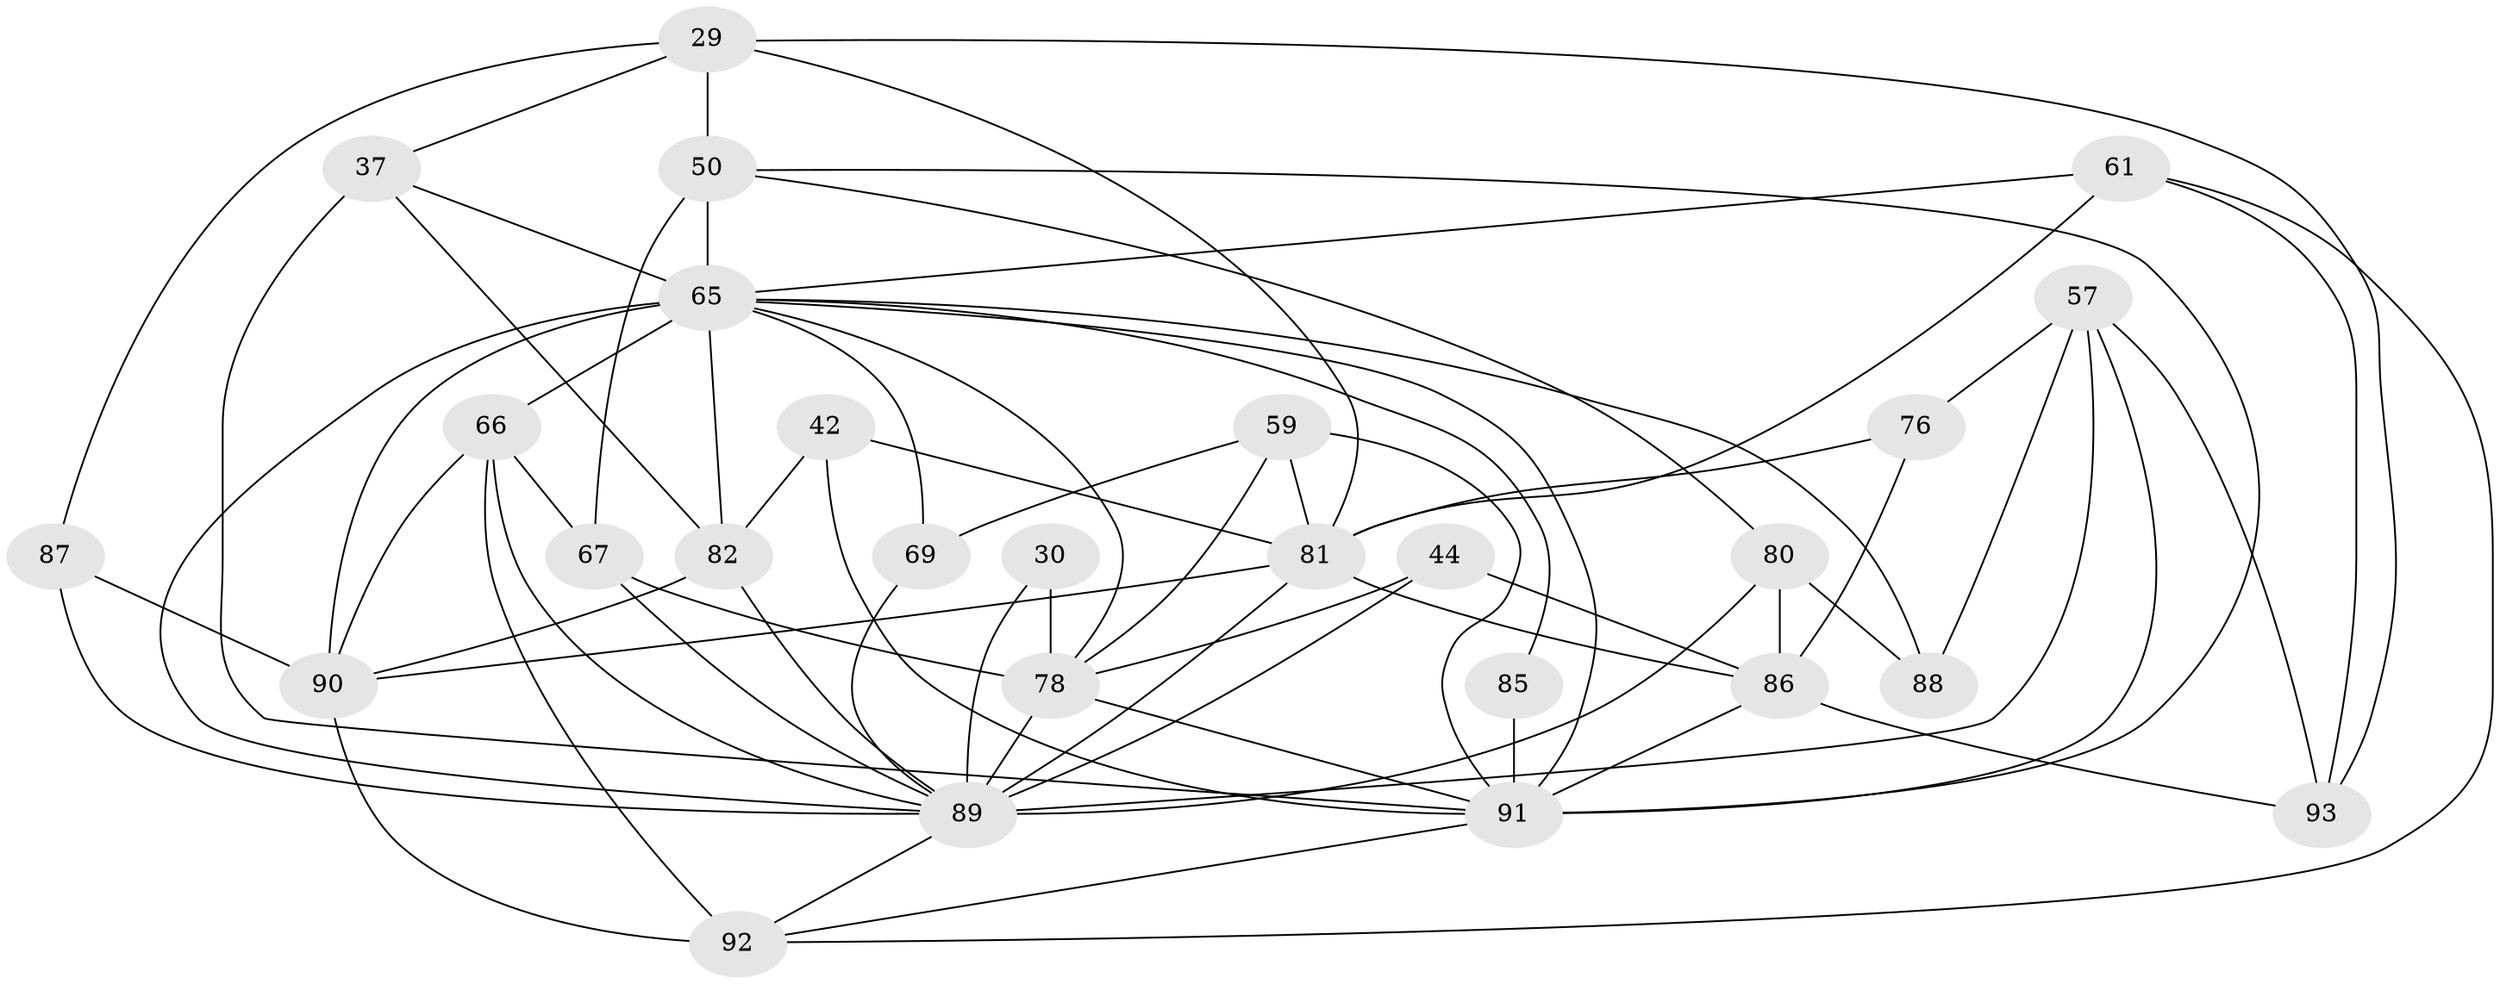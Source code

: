 // original degree distribution, {4: 1.0}
// Generated by graph-tools (version 1.1) at 2025/04/03/04/25 22:04:09]
// undirected, 27 vertices, 69 edges
graph export_dot {
graph [start="1"]
  node [color=gray90,style=filled];
  29 [super="+20"];
  30;
  37 [super="+15"];
  42;
  44;
  50 [super="+17+21+18"];
  57 [super="+49"];
  59 [super="+1"];
  61;
  65 [super="+22+55+63+48"];
  66 [super="+10"];
  67 [super="+38"];
  69;
  76;
  78 [super="+11+75"];
  80 [super="+35+68"];
  81 [super="+12+40+62"];
  82 [super="+36"];
  85;
  86 [super="+53+45+54"];
  87 [super="+46"];
  88;
  89 [super="+9+84+77+83"];
  90 [super="+56+47"];
  91 [super="+51+73"];
  92 [super="+79"];
  93;
  29 -- 93;
  29 -- 50 [weight=2];
  29 -- 37;
  29 -- 81;
  29 -- 87;
  30 -- 78 [weight=3];
  30 -- 89;
  37 -- 65;
  37 -- 82;
  37 -- 91 [weight=3];
  42 -- 82 [weight=2];
  42 -- 91;
  42 -- 81;
  44 -- 86;
  44 -- 89 [weight=2];
  44 -- 78;
  50 -- 80 [weight=3];
  50 -- 65 [weight=4];
  50 -- 67 [weight=2];
  50 -- 91;
  57 -- 93;
  57 -- 89 [weight=3];
  57 -- 91;
  57 -- 88;
  57 -- 76 [weight=2];
  59 -- 69 [weight=2];
  59 -- 78;
  59 -- 81 [weight=2];
  59 -- 91;
  61 -- 93;
  61 -- 92;
  61 -- 81;
  61 -- 65;
  65 -- 89 [weight=6];
  65 -- 85;
  65 -- 82;
  65 -- 69;
  65 -- 66;
  65 -- 88;
  65 -- 90;
  65 -- 91;
  65 -- 78;
  66 -- 89 [weight=3];
  66 -- 92 [weight=2];
  66 -- 90;
  66 -- 67;
  67 -- 78 [weight=2];
  67 -- 89;
  69 -- 89;
  76 -- 81;
  76 -- 86;
  78 -- 89;
  78 -- 91;
  80 -- 88 [weight=2];
  80 -- 89 [weight=5];
  80 -- 86 [weight=2];
  81 -- 89 [weight=6];
  81 -- 90 [weight=4];
  81 -- 86 [weight=2];
  82 -- 90;
  82 -- 89;
  85 -- 91 [weight=3];
  86 -- 93;
  86 -- 91 [weight=5];
  87 -- 90 [weight=2];
  87 -- 89 [weight=3];
  89 -- 92;
  90 -- 92;
  91 -- 92;
}
